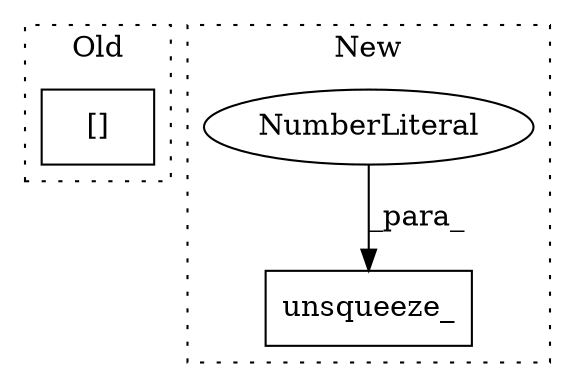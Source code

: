 digraph G {
subgraph cluster0 {
1 [label="[]" a="2" s="2242,2309" l="23,2" shape="box"];
label = "Old";
style="dotted";
}
subgraph cluster1 {
2 [label="unsqueeze_" a="32" s="2085,2097" l="11,1" shape="box"];
3 [label="NumberLiteral" a="34" s="2096" l="1" shape="ellipse"];
label = "New";
style="dotted";
}
3 -> 2 [label="_para_"];
}